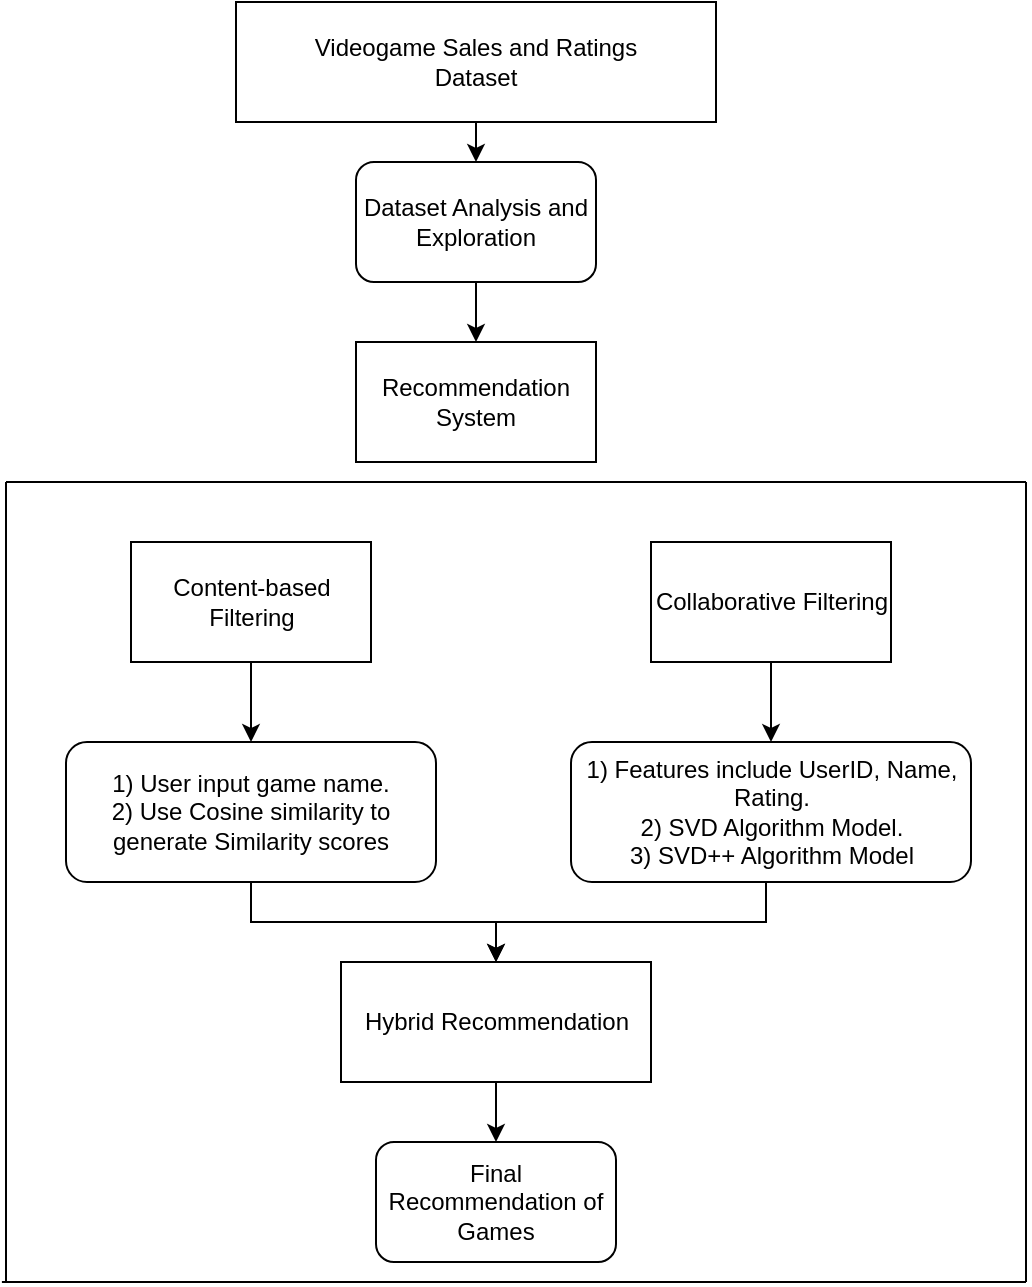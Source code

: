 <mxfile version="20.8.20" type="device"><diagram name="Page-1" id="JGOA2HqMGSZRymlRcCLX"><mxGraphModel dx="1134" dy="626" grid="1" gridSize="10" guides="1" tooltips="1" connect="1" arrows="1" fold="1" page="1" pageScale="1" pageWidth="850" pageHeight="1100" math="0" shadow="0"><root><mxCell id="0"/><mxCell id="1" parent="0"/><mxCell id="fQAEqwX5wga6vdN9Iaqx-14" style="edgeStyle=orthogonalEdgeStyle;rounded=0;orthogonalLoop=1;jettySize=auto;html=1;exitX=0.5;exitY=1;exitDx=0;exitDy=0;entryX=0.5;entryY=0;entryDx=0;entryDy=0;" edge="1" parent="1" source="fQAEqwX5wga6vdN9Iaqx-1" target="fQAEqwX5wga6vdN9Iaqx-4"><mxGeometry relative="1" as="geometry"/></mxCell><mxCell id="fQAEqwX5wga6vdN9Iaqx-1" value="Content-based Filtering" style="rounded=0;whiteSpace=wrap;html=1;" vertex="1" parent="1"><mxGeometry x="192.5" y="290" width="120" height="60" as="geometry"/></mxCell><mxCell id="fQAEqwX5wga6vdN9Iaqx-18" style="edgeStyle=orthogonalEdgeStyle;rounded=0;orthogonalLoop=1;jettySize=auto;html=1;exitX=0.5;exitY=1;exitDx=0;exitDy=0;entryX=0.5;entryY=0;entryDx=0;entryDy=0;" edge="1" parent="1" source="fQAEqwX5wga6vdN9Iaqx-2" target="fQAEqwX5wga6vdN9Iaqx-5"><mxGeometry relative="1" as="geometry"/></mxCell><mxCell id="fQAEqwX5wga6vdN9Iaqx-2" value="Collaborative Filtering" style="rounded=0;whiteSpace=wrap;html=1;" vertex="1" parent="1"><mxGeometry x="452.5" y="290" width="120" height="60" as="geometry"/></mxCell><mxCell id="fQAEqwX5wga6vdN9Iaqx-10" style="edgeStyle=orthogonalEdgeStyle;rounded=0;orthogonalLoop=1;jettySize=auto;html=1;exitX=0.5;exitY=1;exitDx=0;exitDy=0;entryX=0.5;entryY=0;entryDx=0;entryDy=0;" edge="1" parent="1" source="fQAEqwX5wga6vdN9Iaqx-3" target="fQAEqwX5wga6vdN9Iaqx-9"><mxGeometry relative="1" as="geometry"/></mxCell><mxCell id="fQAEqwX5wga6vdN9Iaqx-3" value="Videogame Sales and Ratings &lt;br&gt;Dataset" style="rounded=0;whiteSpace=wrap;html=1;" vertex="1" parent="1"><mxGeometry x="245" y="20" width="240" height="60" as="geometry"/></mxCell><mxCell id="fQAEqwX5wga6vdN9Iaqx-15" style="edgeStyle=orthogonalEdgeStyle;rounded=0;orthogonalLoop=1;jettySize=auto;html=1;exitX=0.5;exitY=1;exitDx=0;exitDy=0;entryX=0.5;entryY=0;entryDx=0;entryDy=0;" edge="1" parent="1" source="fQAEqwX5wga6vdN9Iaqx-4" target="fQAEqwX5wga6vdN9Iaqx-6"><mxGeometry relative="1" as="geometry"><mxPoint x="370" y="480" as="targetPoint"/><Array as="points"><mxPoint x="253" y="480"/><mxPoint x="375" y="480"/></Array></mxGeometry></mxCell><mxCell id="fQAEqwX5wga6vdN9Iaqx-4" value="1) User input game name.&lt;br&gt;2) Use Cosine similarity to generate Similarity scores" style="rounded=1;whiteSpace=wrap;html=1;" vertex="1" parent="1"><mxGeometry x="160" y="390" width="185" height="70" as="geometry"/></mxCell><mxCell id="fQAEqwX5wga6vdN9Iaqx-16" style="edgeStyle=orthogonalEdgeStyle;rounded=0;orthogonalLoop=1;jettySize=auto;html=1;exitX=0.5;exitY=1;exitDx=0;exitDy=0;entryX=0.5;entryY=0;entryDx=0;entryDy=0;" edge="1" parent="1" source="fQAEqwX5wga6vdN9Iaqx-5" target="fQAEqwX5wga6vdN9Iaqx-6"><mxGeometry relative="1" as="geometry"><mxPoint x="370" y="480" as="targetPoint"/><Array as="points"><mxPoint x="510" y="480"/><mxPoint x="375" y="480"/></Array></mxGeometry></mxCell><mxCell id="fQAEqwX5wga6vdN9Iaqx-5" value="1) Features include UserID, Name, Rating.&lt;br&gt;2) SVD Algorithm Model.&lt;br&gt;3) SVD++ Algorithm Model" style="rounded=1;whiteSpace=wrap;html=1;" vertex="1" parent="1"><mxGeometry x="412.5" y="390" width="200" height="70" as="geometry"/></mxCell><mxCell id="fQAEqwX5wga6vdN9Iaqx-8" style="edgeStyle=orthogonalEdgeStyle;rounded=0;orthogonalLoop=1;jettySize=auto;html=1;exitX=0.5;exitY=1;exitDx=0;exitDy=0;" edge="1" parent="1" source="fQAEqwX5wga6vdN9Iaqx-6" target="fQAEqwX5wga6vdN9Iaqx-7"><mxGeometry relative="1" as="geometry"/></mxCell><mxCell id="fQAEqwX5wga6vdN9Iaqx-6" value="Hybrid Recommendation" style="rounded=0;whiteSpace=wrap;html=1;" vertex="1" parent="1"><mxGeometry x="297.5" y="500" width="155" height="60" as="geometry"/></mxCell><mxCell id="fQAEqwX5wga6vdN9Iaqx-7" value="Final Recommendation of Games" style="rounded=1;whiteSpace=wrap;html=1;" vertex="1" parent="1"><mxGeometry x="315" y="590" width="120" height="60" as="geometry"/></mxCell><mxCell id="fQAEqwX5wga6vdN9Iaqx-20" style="edgeStyle=orthogonalEdgeStyle;rounded=0;orthogonalLoop=1;jettySize=auto;html=1;exitX=0.5;exitY=1;exitDx=0;exitDy=0;entryX=0.5;entryY=0;entryDx=0;entryDy=0;" edge="1" parent="1" source="fQAEqwX5wga6vdN9Iaqx-9" target="fQAEqwX5wga6vdN9Iaqx-19"><mxGeometry relative="1" as="geometry"/></mxCell><mxCell id="fQAEqwX5wga6vdN9Iaqx-9" value="Dataset Analysis and Exploration" style="rounded=1;whiteSpace=wrap;html=1;" vertex="1" parent="1"><mxGeometry x="305" y="100" width="120" height="60" as="geometry"/></mxCell><mxCell id="fQAEqwX5wga6vdN9Iaqx-19" value="Recommendation System" style="rounded=0;whiteSpace=wrap;html=1;" vertex="1" parent="1"><mxGeometry x="305" y="190" width="120" height="60" as="geometry"/></mxCell><mxCell id="fQAEqwX5wga6vdN9Iaqx-21" value="" style="endArrow=none;html=1;rounded=0;" edge="1" parent="1"><mxGeometry width="50" height="50" relative="1" as="geometry"><mxPoint x="130" y="660" as="sourcePoint"/><mxPoint x="130" y="260" as="targetPoint"/><Array as="points"><mxPoint x="130" y="440"/></Array></mxGeometry></mxCell><mxCell id="fQAEqwX5wga6vdN9Iaqx-22" value="" style="endArrow=none;html=1;rounded=0;" edge="1" parent="1"><mxGeometry width="50" height="50" relative="1" as="geometry"><mxPoint x="130" y="260" as="sourcePoint"/><mxPoint x="640" y="260" as="targetPoint"/></mxGeometry></mxCell><mxCell id="fQAEqwX5wga6vdN9Iaqx-23" value="" style="endArrow=none;html=1;rounded=0;" edge="1" parent="1"><mxGeometry width="50" height="50" relative="1" as="geometry"><mxPoint x="640" y="660" as="sourcePoint"/><mxPoint x="640" y="260" as="targetPoint"/></mxGeometry></mxCell><mxCell id="fQAEqwX5wga6vdN9Iaqx-24" value="" style="endArrow=none;html=1;rounded=0;" edge="1" parent="1"><mxGeometry width="50" height="50" relative="1" as="geometry"><mxPoint x="127.949" y="660" as="sourcePoint"/><mxPoint x="640" y="660" as="targetPoint"/></mxGeometry></mxCell></root></mxGraphModel></diagram></mxfile>